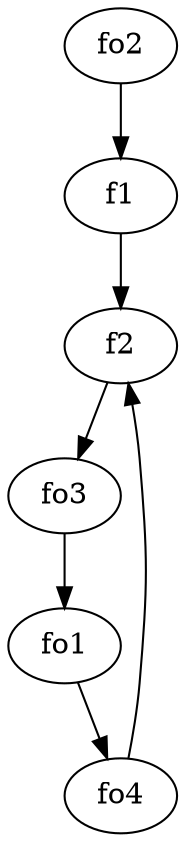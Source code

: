 strict digraph  {
f1;
f2;
fo1;
fo2;
fo3;
fo4;
f1 -> f2  [weight=2];
f2 -> fo3  [weight=2];
fo1 -> fo4  [weight=2];
fo2 -> f1  [weight=2];
fo3 -> fo1  [weight=2];
fo4 -> f2  [weight=2];
}
